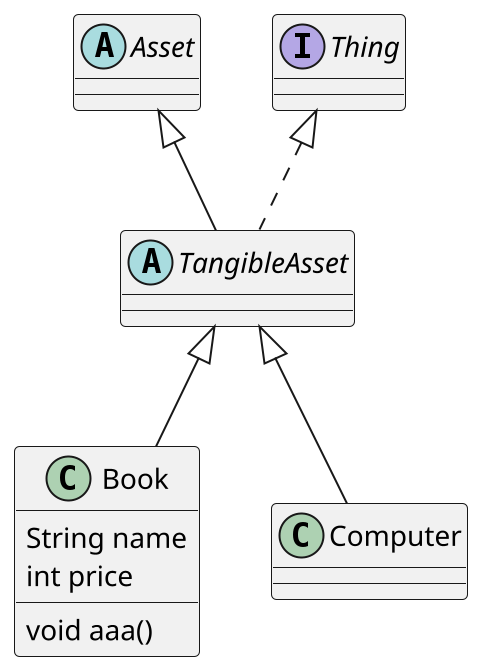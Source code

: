 @startuml AssetManagement

scale 2

class Book {
  String name
  int price

  void aaa()
}
class Computer
abstract class TangibleAsset
abstract class Asset
interface Thing

' TangibleAsset <|-- Book
' TangibleAsset <|-- Computer
' Asset <|-- TangibleAsset
' Thing <|.. TangibleAsset

class Computer extends TangibleAsset
class Book extends TangibleAsset
abstract class TangibleAsset extends Asset implements Thing

@enduml